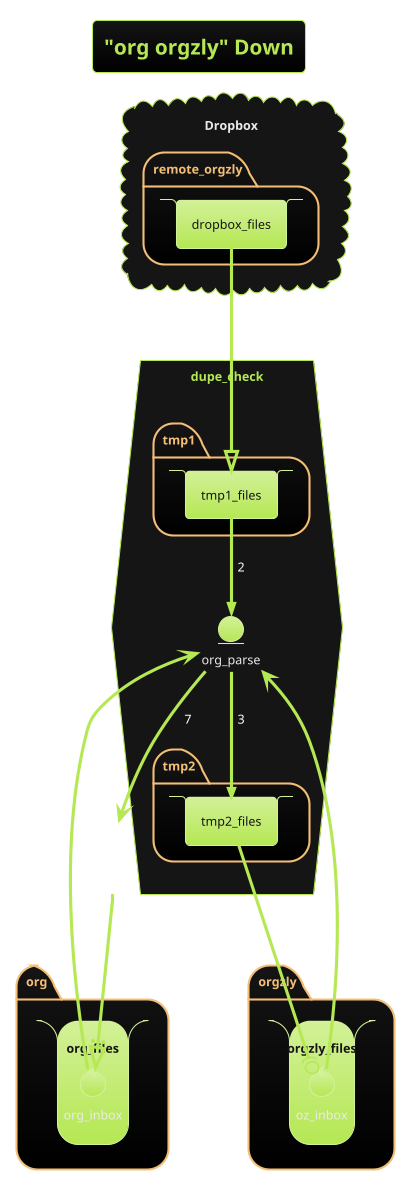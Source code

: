 @startuml
!theme hacker
title "org orgzly" Down

folder org {
	stack org_files {
		control org_inbox
	}
}

folder orgzly {
	stack orgzly_files {
		control oz_inbox
		}
	}

hexagon dupe_check {
	entity org_parse
	folder tmp1 {
		stack tmp1_files
		}
	folder tmp2 {
		stack tmp2_files
		}
	}

cloud Dropbox {
	folder remote_orgzly {
		stack dropbox_files
		}
	}

dropbox_files --|> tmp1_files : 1
tmp1_files -->> org_parse : 2
org_parse -->> tmp2_files : 3
tmp2_files --(0 oz_inbox : 4
oz_inbox --> org_parse : 5
org_inbox --> org_parse : 6
org_parse --> dupe_check : 7
dupe_check --:|> org_inbox : 8

@enduml
